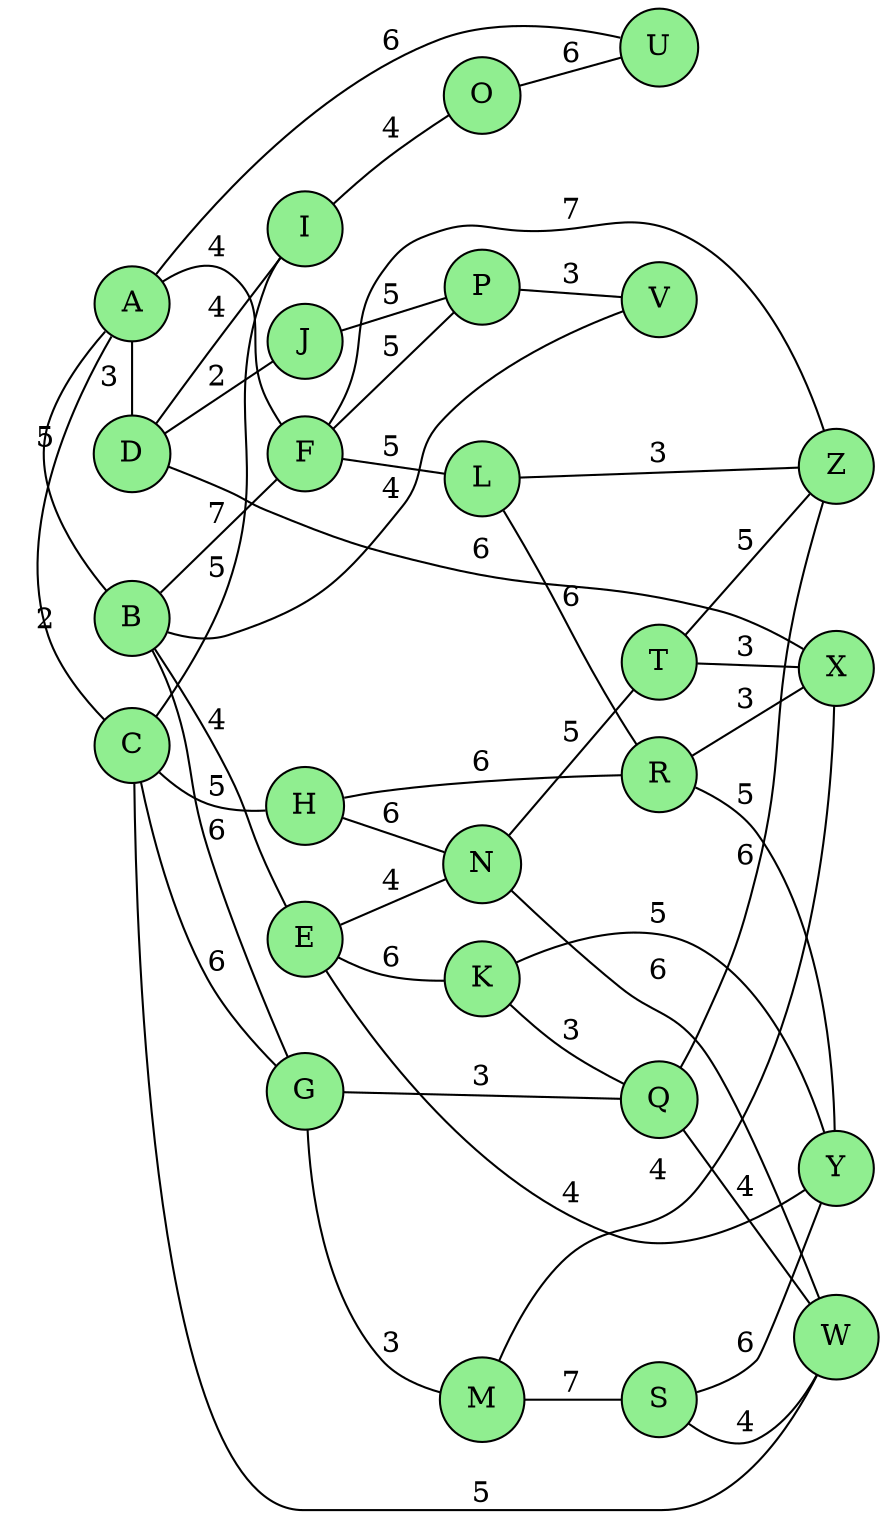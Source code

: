 graph Zona {
  rankdir=LR;
  node [shape=circle, style=filled, fillcolor=lightgreen];

  // Nivel 1
  { rank=same; A; B; C; D; }

  A -- B [label=5];  A -- C [label=2];  A -- D [label=3];
  B -- E [label=4];  B -- F [label=7];
  C -- G [label=6];  C -- H [label=5];
  D -- I [label=4];  D -- J [label=2];

  // Nivel 2
  { rank=same; E; F; G; H; I; J; }

  E -- K [label=6];  F -- L [label=5];
  G -- M [label=3];  H -- N [label=6];
  I -- O [label=4];  J -- P [label=5];

  // Conexiones cruzadas entre nivel 1 y 2
  A -- F [label=4];  B -- G [label=6];  C -- I [label=5];

  // Nivel 3
  { rank=same; K; L; M; N; O; P; }

  K -- Q [label=3];  L -- R [label=6];
  M -- S [label=7];  N -- T [label=5];
  O -- U [label=6];  P -- V [label=3];

  // Conexiones cruzadas entre nivel 2 y 3
  E -- N [label=4];  F -- P [label=5];  G -- Q [label=3];
  H -- R [label=6];

  // Nivel 4
  { rank=same; Q; R; S; T; U; V; }

  Q -- W [label=4];  R -- X [label=3];
  S -- Y [label=6];  T -- Z [label=5];
  U -- A [label=6];  V -- B [label=4];

  // Conexiones cruzadas entre nivel 3 y 4
  K -- Y [label=5];  L -- Z [label=3];  M -- X [label=4];
  N -- W [label=6];

  // Nivel 5
  { rank=same; W; X; Y; Z; }

  W -- C [label=5];  X -- D [label=6];
  Y -- E [label=4];  Z -- F [label=7];

  // Conexiones cruzadas entre nivel 4 y 5
  Q -- Z [label=6];  R -- Y [label=5];  S -- W [label=4];  T -- X [label=3];
}
